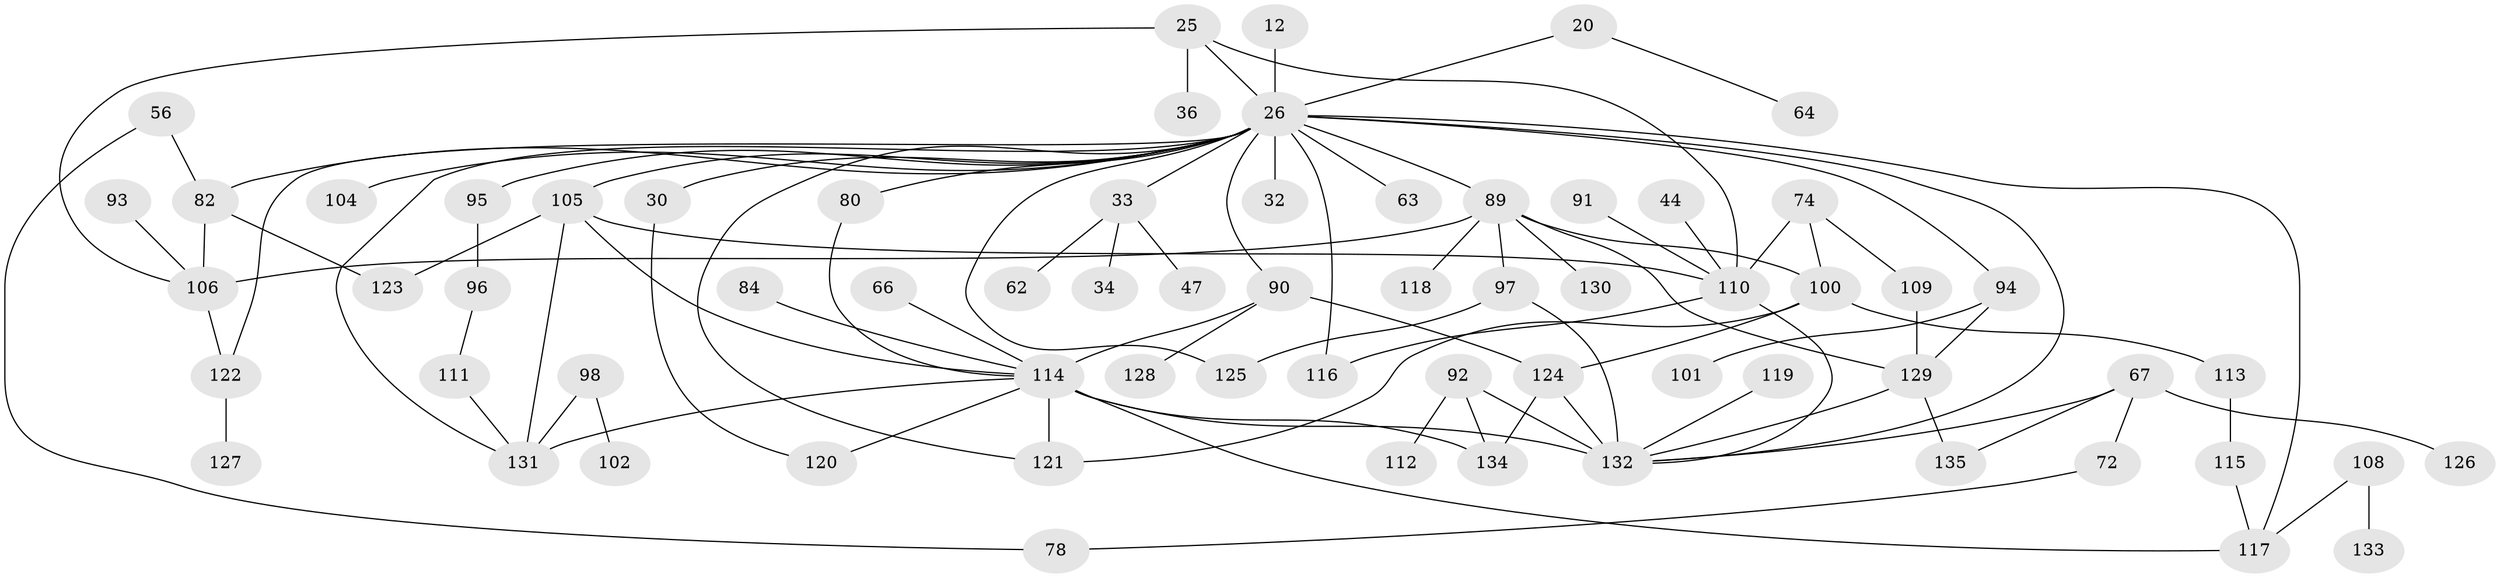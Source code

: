 // original degree distribution, {10: 0.007407407407407408, 5: 0.08148148148148149, 3: 0.23703703703703705, 8: 0.007407407407407408, 4: 0.06666666666666667, 6: 0.044444444444444446, 1: 0.22962962962962963, 2: 0.32592592592592595}
// Generated by graph-tools (version 1.1) at 2025/41/03/09/25 04:41:14]
// undirected, 67 vertices, 96 edges
graph export_dot {
graph [start="1"]
  node [color=gray90,style=filled];
  12;
  20;
  25 [super="+22"];
  26 [super="+18"];
  30;
  32;
  33;
  34;
  36;
  44;
  47;
  56;
  62;
  63;
  64;
  66;
  67 [super="+17+61"];
  72;
  74 [super="+52"];
  78;
  80;
  82 [super="+45"];
  84;
  89 [super="+27+57+46"];
  90 [super="+31+35+55"];
  91;
  92 [super="+86"];
  93;
  94;
  95;
  96;
  97 [super="+68"];
  98 [super="+69"];
  100 [super="+42"];
  101;
  102;
  104;
  105 [super="+60+88"];
  106 [super="+50+43"];
  108;
  109;
  110 [super="+28+103"];
  111;
  112;
  113;
  114 [super="+11+107+83"];
  115;
  116 [super="+73"];
  117 [super="+9+24"];
  118;
  119;
  120;
  121 [super="+87"];
  122 [super="+65"];
  123;
  124 [super="+81"];
  125;
  126;
  127;
  128;
  129 [super="+76+99"];
  130;
  131 [super="+51"];
  132 [super="+19+70"];
  133;
  134;
  135;
  12 -- 26;
  20 -- 64;
  20 -- 26;
  25 -- 36;
  25 -- 26;
  25 -- 110;
  25 -- 106;
  26 -- 132 [weight=3];
  26 -- 131;
  26 -- 80;
  26 -- 30;
  26 -- 32;
  26 -- 33;
  26 -- 94;
  26 -- 95;
  26 -- 104;
  26 -- 105;
  26 -- 117;
  26 -- 122;
  26 -- 125;
  26 -- 63;
  26 -- 89 [weight=4];
  26 -- 90;
  26 -- 82;
  26 -- 116;
  26 -- 121;
  30 -- 120;
  33 -- 34;
  33 -- 47;
  33 -- 62;
  44 -- 110;
  56 -- 78;
  56 -- 82;
  66 -- 114;
  67 -- 126;
  67 -- 135;
  67 -- 72;
  67 -- 132;
  72 -- 78;
  74 -- 109;
  74 -- 110 [weight=3];
  74 -- 100;
  80 -- 114;
  82 -- 106;
  82 -- 123;
  84 -- 114;
  89 -- 118;
  89 -- 97;
  89 -- 106 [weight=2];
  89 -- 130;
  89 -- 100;
  89 -- 129 [weight=2];
  90 -- 128;
  90 -- 114;
  90 -- 124;
  91 -- 110;
  92 -- 112;
  92 -- 132;
  92 -- 134;
  93 -- 106;
  94 -- 101;
  94 -- 129;
  95 -- 96;
  96 -- 111;
  97 -- 132 [weight=2];
  97 -- 125;
  98 -- 131;
  98 -- 102;
  100 -- 113;
  100 -- 121;
  100 -- 124;
  105 -- 114;
  105 -- 123;
  105 -- 131;
  105 -- 110;
  106 -- 122;
  108 -- 133;
  108 -- 117;
  109 -- 129;
  110 -- 132;
  110 -- 116;
  111 -- 131;
  113 -- 115;
  114 -- 131 [weight=2];
  114 -- 117;
  114 -- 132 [weight=6];
  114 -- 134;
  114 -- 120;
  114 -- 121;
  115 -- 117;
  119 -- 132;
  122 -- 127;
  124 -- 132;
  124 -- 134;
  129 -- 135;
  129 -- 132;
}
